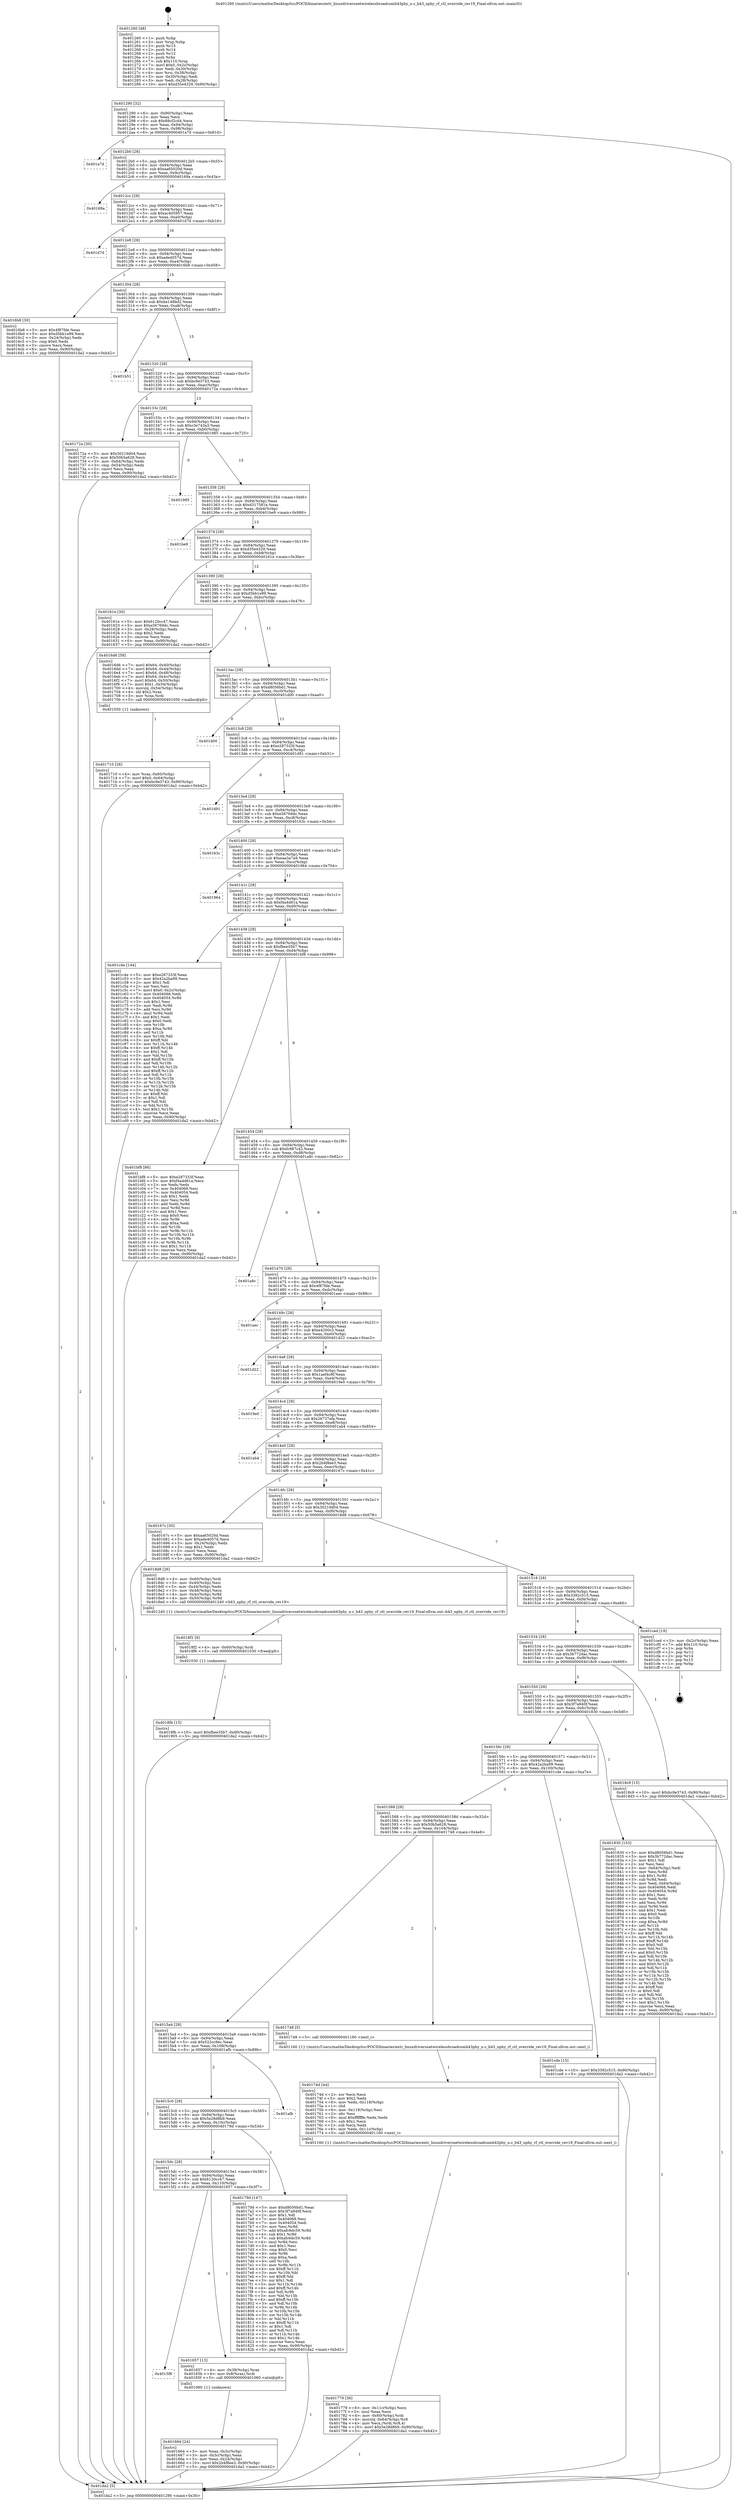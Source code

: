 digraph "0x401260" {
  label = "0x401260 (/mnt/c/Users/mathe/Desktop/tcc/POCII/binaries/extr_linuxdriversnetwirelessbroadcomb43phy_n.c_b43_nphy_rf_ctl_override_rev19_Final-ollvm.out::main(0))"
  labelloc = "t"
  node[shape=record]

  Entry [label="",width=0.3,height=0.3,shape=circle,fillcolor=black,style=filled]
  "0x401290" [label="{
     0x401290 [32]\l
     | [instrs]\l
     &nbsp;&nbsp;0x401290 \<+6\>: mov -0x90(%rbp),%eax\l
     &nbsp;&nbsp;0x401296 \<+2\>: mov %eax,%ecx\l
     &nbsp;&nbsp;0x401298 \<+6\>: sub $0x88cf2cd4,%ecx\l
     &nbsp;&nbsp;0x40129e \<+6\>: mov %eax,-0x94(%rbp)\l
     &nbsp;&nbsp;0x4012a4 \<+6\>: mov %ecx,-0x98(%rbp)\l
     &nbsp;&nbsp;0x4012aa \<+6\>: je 0000000000401a7d \<main+0x81d\>\l
  }"]
  "0x401a7d" [label="{
     0x401a7d\l
  }", style=dashed]
  "0x4012b0" [label="{
     0x4012b0 [28]\l
     | [instrs]\l
     &nbsp;&nbsp;0x4012b0 \<+5\>: jmp 00000000004012b5 \<main+0x55\>\l
     &nbsp;&nbsp;0x4012b5 \<+6\>: mov -0x94(%rbp),%eax\l
     &nbsp;&nbsp;0x4012bb \<+5\>: sub $0xaa65020d,%eax\l
     &nbsp;&nbsp;0x4012c0 \<+6\>: mov %eax,-0x9c(%rbp)\l
     &nbsp;&nbsp;0x4012c6 \<+6\>: je 000000000040169a \<main+0x43a\>\l
  }"]
  Exit [label="",width=0.3,height=0.3,shape=circle,fillcolor=black,style=filled,peripheries=2]
  "0x40169a" [label="{
     0x40169a\l
  }", style=dashed]
  "0x4012cc" [label="{
     0x4012cc [28]\l
     | [instrs]\l
     &nbsp;&nbsp;0x4012cc \<+5\>: jmp 00000000004012d1 \<main+0x71\>\l
     &nbsp;&nbsp;0x4012d1 \<+6\>: mov -0x94(%rbp),%eax\l
     &nbsp;&nbsp;0x4012d7 \<+5\>: sub $0xac405957,%eax\l
     &nbsp;&nbsp;0x4012dc \<+6\>: mov %eax,-0xa0(%rbp)\l
     &nbsp;&nbsp;0x4012e2 \<+6\>: je 0000000000401d7d \<main+0xb1d\>\l
  }"]
  "0x4018fb" [label="{
     0x4018fb [15]\l
     | [instrs]\l
     &nbsp;&nbsp;0x4018fb \<+10\>: movl $0xfbee35b7,-0x90(%rbp)\l
     &nbsp;&nbsp;0x401905 \<+5\>: jmp 0000000000401da2 \<main+0xb42\>\l
  }"]
  "0x401d7d" [label="{
     0x401d7d\l
  }", style=dashed]
  "0x4012e8" [label="{
     0x4012e8 [28]\l
     | [instrs]\l
     &nbsp;&nbsp;0x4012e8 \<+5\>: jmp 00000000004012ed \<main+0x8d\>\l
     &nbsp;&nbsp;0x4012ed \<+6\>: mov -0x94(%rbp),%eax\l
     &nbsp;&nbsp;0x4012f3 \<+5\>: sub $0xade4057d,%eax\l
     &nbsp;&nbsp;0x4012f8 \<+6\>: mov %eax,-0xa4(%rbp)\l
     &nbsp;&nbsp;0x4012fe \<+6\>: je 00000000004016b8 \<main+0x458\>\l
  }"]
  "0x4018f2" [label="{
     0x4018f2 [9]\l
     | [instrs]\l
     &nbsp;&nbsp;0x4018f2 \<+4\>: mov -0x60(%rbp),%rdi\l
     &nbsp;&nbsp;0x4018f6 \<+5\>: call 0000000000401030 \<free@plt\>\l
     | [calls]\l
     &nbsp;&nbsp;0x401030 \{1\} (unknown)\l
  }"]
  "0x4016b8" [label="{
     0x4016b8 [30]\l
     | [instrs]\l
     &nbsp;&nbsp;0x4016b8 \<+5\>: mov $0x4f87fde,%eax\l
     &nbsp;&nbsp;0x4016bd \<+5\>: mov $0xd5bb1e99,%ecx\l
     &nbsp;&nbsp;0x4016c2 \<+3\>: mov -0x24(%rbp),%edx\l
     &nbsp;&nbsp;0x4016c5 \<+3\>: cmp $0x0,%edx\l
     &nbsp;&nbsp;0x4016c8 \<+3\>: cmove %ecx,%eax\l
     &nbsp;&nbsp;0x4016cb \<+6\>: mov %eax,-0x90(%rbp)\l
     &nbsp;&nbsp;0x4016d1 \<+5\>: jmp 0000000000401da2 \<main+0xb42\>\l
  }"]
  "0x401304" [label="{
     0x401304 [28]\l
     | [instrs]\l
     &nbsp;&nbsp;0x401304 \<+5\>: jmp 0000000000401309 \<main+0xa9\>\l
     &nbsp;&nbsp;0x401309 \<+6\>: mov -0x94(%rbp),%eax\l
     &nbsp;&nbsp;0x40130f \<+5\>: sub $0xba148bd2,%eax\l
     &nbsp;&nbsp;0x401314 \<+6\>: mov %eax,-0xa8(%rbp)\l
     &nbsp;&nbsp;0x40131a \<+6\>: je 0000000000401b51 \<main+0x8f1\>\l
  }"]
  "0x401779" [label="{
     0x401779 [36]\l
     | [instrs]\l
     &nbsp;&nbsp;0x401779 \<+6\>: mov -0x11c(%rbp),%ecx\l
     &nbsp;&nbsp;0x40177f \<+3\>: imul %eax,%ecx\l
     &nbsp;&nbsp;0x401782 \<+4\>: mov -0x60(%rbp),%rdi\l
     &nbsp;&nbsp;0x401786 \<+4\>: movslq -0x64(%rbp),%r8\l
     &nbsp;&nbsp;0x40178a \<+4\>: mov %ecx,(%rdi,%r8,4)\l
     &nbsp;&nbsp;0x40178e \<+10\>: movl $0x5e28d8b9,-0x90(%rbp)\l
     &nbsp;&nbsp;0x401798 \<+5\>: jmp 0000000000401da2 \<main+0xb42\>\l
  }"]
  "0x401b51" [label="{
     0x401b51\l
  }", style=dashed]
  "0x401320" [label="{
     0x401320 [28]\l
     | [instrs]\l
     &nbsp;&nbsp;0x401320 \<+5\>: jmp 0000000000401325 \<main+0xc5\>\l
     &nbsp;&nbsp;0x401325 \<+6\>: mov -0x94(%rbp),%eax\l
     &nbsp;&nbsp;0x40132b \<+5\>: sub $0xbc9e3743,%eax\l
     &nbsp;&nbsp;0x401330 \<+6\>: mov %eax,-0xac(%rbp)\l
     &nbsp;&nbsp;0x401336 \<+6\>: je 000000000040172a \<main+0x4ca\>\l
  }"]
  "0x40174d" [label="{
     0x40174d [44]\l
     | [instrs]\l
     &nbsp;&nbsp;0x40174d \<+2\>: xor %ecx,%ecx\l
     &nbsp;&nbsp;0x40174f \<+5\>: mov $0x2,%edx\l
     &nbsp;&nbsp;0x401754 \<+6\>: mov %edx,-0x118(%rbp)\l
     &nbsp;&nbsp;0x40175a \<+1\>: cltd\l
     &nbsp;&nbsp;0x40175b \<+6\>: mov -0x118(%rbp),%esi\l
     &nbsp;&nbsp;0x401761 \<+2\>: idiv %esi\l
     &nbsp;&nbsp;0x401763 \<+6\>: imul $0xfffffffe,%edx,%edx\l
     &nbsp;&nbsp;0x401769 \<+3\>: sub $0x1,%ecx\l
     &nbsp;&nbsp;0x40176c \<+2\>: sub %ecx,%edx\l
     &nbsp;&nbsp;0x40176e \<+6\>: mov %edx,-0x11c(%rbp)\l
     &nbsp;&nbsp;0x401774 \<+5\>: call 0000000000401160 \<next_i\>\l
     | [calls]\l
     &nbsp;&nbsp;0x401160 \{1\} (/mnt/c/Users/mathe/Desktop/tcc/POCII/binaries/extr_linuxdriversnetwirelessbroadcomb43phy_n.c_b43_nphy_rf_ctl_override_rev19_Final-ollvm.out::next_i)\l
  }"]
  "0x40172a" [label="{
     0x40172a [30]\l
     | [instrs]\l
     &nbsp;&nbsp;0x40172a \<+5\>: mov $0x30219d04,%eax\l
     &nbsp;&nbsp;0x40172f \<+5\>: mov $0x50b5a628,%ecx\l
     &nbsp;&nbsp;0x401734 \<+3\>: mov -0x64(%rbp),%edx\l
     &nbsp;&nbsp;0x401737 \<+3\>: cmp -0x54(%rbp),%edx\l
     &nbsp;&nbsp;0x40173a \<+3\>: cmovl %ecx,%eax\l
     &nbsp;&nbsp;0x40173d \<+6\>: mov %eax,-0x90(%rbp)\l
     &nbsp;&nbsp;0x401743 \<+5\>: jmp 0000000000401da2 \<main+0xb42\>\l
  }"]
  "0x40133c" [label="{
     0x40133c [28]\l
     | [instrs]\l
     &nbsp;&nbsp;0x40133c \<+5\>: jmp 0000000000401341 \<main+0xe1\>\l
     &nbsp;&nbsp;0x401341 \<+6\>: mov -0x94(%rbp),%eax\l
     &nbsp;&nbsp;0x401347 \<+5\>: sub $0xc3e743a3,%eax\l
     &nbsp;&nbsp;0x40134c \<+6\>: mov %eax,-0xb0(%rbp)\l
     &nbsp;&nbsp;0x401352 \<+6\>: je 0000000000401985 \<main+0x725\>\l
  }"]
  "0x401710" [label="{
     0x401710 [26]\l
     | [instrs]\l
     &nbsp;&nbsp;0x401710 \<+4\>: mov %rax,-0x60(%rbp)\l
     &nbsp;&nbsp;0x401714 \<+7\>: movl $0x0,-0x64(%rbp)\l
     &nbsp;&nbsp;0x40171b \<+10\>: movl $0xbc9e3743,-0x90(%rbp)\l
     &nbsp;&nbsp;0x401725 \<+5\>: jmp 0000000000401da2 \<main+0xb42\>\l
  }"]
  "0x401985" [label="{
     0x401985\l
  }", style=dashed]
  "0x401358" [label="{
     0x401358 [28]\l
     | [instrs]\l
     &nbsp;&nbsp;0x401358 \<+5\>: jmp 000000000040135d \<main+0xfd\>\l
     &nbsp;&nbsp;0x40135d \<+6\>: mov -0x94(%rbp),%eax\l
     &nbsp;&nbsp;0x401363 \<+5\>: sub $0xd317581e,%eax\l
     &nbsp;&nbsp;0x401368 \<+6\>: mov %eax,-0xb4(%rbp)\l
     &nbsp;&nbsp;0x40136e \<+6\>: je 0000000000401be9 \<main+0x989\>\l
  }"]
  "0x401664" [label="{
     0x401664 [24]\l
     | [instrs]\l
     &nbsp;&nbsp;0x401664 \<+3\>: mov %eax,-0x3c(%rbp)\l
     &nbsp;&nbsp;0x401667 \<+3\>: mov -0x3c(%rbp),%eax\l
     &nbsp;&nbsp;0x40166a \<+3\>: mov %eax,-0x24(%rbp)\l
     &nbsp;&nbsp;0x40166d \<+10\>: movl $0x2b4f8ee3,-0x90(%rbp)\l
     &nbsp;&nbsp;0x401677 \<+5\>: jmp 0000000000401da2 \<main+0xb42\>\l
  }"]
  "0x401be9" [label="{
     0x401be9\l
  }", style=dashed]
  "0x401374" [label="{
     0x401374 [28]\l
     | [instrs]\l
     &nbsp;&nbsp;0x401374 \<+5\>: jmp 0000000000401379 \<main+0x119\>\l
     &nbsp;&nbsp;0x401379 \<+6\>: mov -0x94(%rbp),%eax\l
     &nbsp;&nbsp;0x40137f \<+5\>: sub $0xd35e4329,%eax\l
     &nbsp;&nbsp;0x401384 \<+6\>: mov %eax,-0xb8(%rbp)\l
     &nbsp;&nbsp;0x40138a \<+6\>: je 000000000040161e \<main+0x3be\>\l
  }"]
  "0x4015f8" [label="{
     0x4015f8\l
  }", style=dashed]
  "0x40161e" [label="{
     0x40161e [30]\l
     | [instrs]\l
     &nbsp;&nbsp;0x40161e \<+5\>: mov $0x6120cc47,%eax\l
     &nbsp;&nbsp;0x401623 \<+5\>: mov $0xe56769dc,%ecx\l
     &nbsp;&nbsp;0x401628 \<+3\>: mov -0x28(%rbp),%edx\l
     &nbsp;&nbsp;0x40162b \<+3\>: cmp $0x2,%edx\l
     &nbsp;&nbsp;0x40162e \<+3\>: cmovne %ecx,%eax\l
     &nbsp;&nbsp;0x401631 \<+6\>: mov %eax,-0x90(%rbp)\l
     &nbsp;&nbsp;0x401637 \<+5\>: jmp 0000000000401da2 \<main+0xb42\>\l
  }"]
  "0x401390" [label="{
     0x401390 [28]\l
     | [instrs]\l
     &nbsp;&nbsp;0x401390 \<+5\>: jmp 0000000000401395 \<main+0x135\>\l
     &nbsp;&nbsp;0x401395 \<+6\>: mov -0x94(%rbp),%eax\l
     &nbsp;&nbsp;0x40139b \<+5\>: sub $0xd5bb1e99,%eax\l
     &nbsp;&nbsp;0x4013a0 \<+6\>: mov %eax,-0xbc(%rbp)\l
     &nbsp;&nbsp;0x4013a6 \<+6\>: je 00000000004016d6 \<main+0x476\>\l
  }"]
  "0x401da2" [label="{
     0x401da2 [5]\l
     | [instrs]\l
     &nbsp;&nbsp;0x401da2 \<+5\>: jmp 0000000000401290 \<main+0x30\>\l
  }"]
  "0x401260" [label="{
     0x401260 [48]\l
     | [instrs]\l
     &nbsp;&nbsp;0x401260 \<+1\>: push %rbp\l
     &nbsp;&nbsp;0x401261 \<+3\>: mov %rsp,%rbp\l
     &nbsp;&nbsp;0x401264 \<+2\>: push %r15\l
     &nbsp;&nbsp;0x401266 \<+2\>: push %r14\l
     &nbsp;&nbsp;0x401268 \<+2\>: push %r12\l
     &nbsp;&nbsp;0x40126a \<+1\>: push %rbx\l
     &nbsp;&nbsp;0x40126b \<+7\>: sub $0x110,%rsp\l
     &nbsp;&nbsp;0x401272 \<+7\>: movl $0x0,-0x2c(%rbp)\l
     &nbsp;&nbsp;0x401279 \<+3\>: mov %edi,-0x30(%rbp)\l
     &nbsp;&nbsp;0x40127c \<+4\>: mov %rsi,-0x38(%rbp)\l
     &nbsp;&nbsp;0x401280 \<+3\>: mov -0x30(%rbp),%edi\l
     &nbsp;&nbsp;0x401283 \<+3\>: mov %edi,-0x28(%rbp)\l
     &nbsp;&nbsp;0x401286 \<+10\>: movl $0xd35e4329,-0x90(%rbp)\l
  }"]
  "0x401657" [label="{
     0x401657 [13]\l
     | [instrs]\l
     &nbsp;&nbsp;0x401657 \<+4\>: mov -0x38(%rbp),%rax\l
     &nbsp;&nbsp;0x40165b \<+4\>: mov 0x8(%rax),%rdi\l
     &nbsp;&nbsp;0x40165f \<+5\>: call 0000000000401060 \<atoi@plt\>\l
     | [calls]\l
     &nbsp;&nbsp;0x401060 \{1\} (unknown)\l
  }"]
  "0x4016d6" [label="{
     0x4016d6 [58]\l
     | [instrs]\l
     &nbsp;&nbsp;0x4016d6 \<+7\>: movl $0x64,-0x40(%rbp)\l
     &nbsp;&nbsp;0x4016dd \<+7\>: movl $0x64,-0x44(%rbp)\l
     &nbsp;&nbsp;0x4016e4 \<+7\>: movl $0x64,-0x48(%rbp)\l
     &nbsp;&nbsp;0x4016eb \<+7\>: movl $0x64,-0x4c(%rbp)\l
     &nbsp;&nbsp;0x4016f2 \<+7\>: movl $0x64,-0x50(%rbp)\l
     &nbsp;&nbsp;0x4016f9 \<+7\>: movl $0x1,-0x54(%rbp)\l
     &nbsp;&nbsp;0x401700 \<+4\>: movslq -0x54(%rbp),%rax\l
     &nbsp;&nbsp;0x401704 \<+4\>: shl $0x2,%rax\l
     &nbsp;&nbsp;0x401708 \<+3\>: mov %rax,%rdi\l
     &nbsp;&nbsp;0x40170b \<+5\>: call 0000000000401050 \<malloc@plt\>\l
     | [calls]\l
     &nbsp;&nbsp;0x401050 \{1\} (unknown)\l
  }"]
  "0x4013ac" [label="{
     0x4013ac [28]\l
     | [instrs]\l
     &nbsp;&nbsp;0x4013ac \<+5\>: jmp 00000000004013b1 \<main+0x151\>\l
     &nbsp;&nbsp;0x4013b1 \<+6\>: mov -0x94(%rbp),%eax\l
     &nbsp;&nbsp;0x4013b7 \<+5\>: sub $0xd8056bd1,%eax\l
     &nbsp;&nbsp;0x4013bc \<+6\>: mov %eax,-0xc0(%rbp)\l
     &nbsp;&nbsp;0x4013c2 \<+6\>: je 0000000000401d00 \<main+0xaa0\>\l
  }"]
  "0x4015dc" [label="{
     0x4015dc [28]\l
     | [instrs]\l
     &nbsp;&nbsp;0x4015dc \<+5\>: jmp 00000000004015e1 \<main+0x381\>\l
     &nbsp;&nbsp;0x4015e1 \<+6\>: mov -0x94(%rbp),%eax\l
     &nbsp;&nbsp;0x4015e7 \<+5\>: sub $0x6120cc47,%eax\l
     &nbsp;&nbsp;0x4015ec \<+6\>: mov %eax,-0x110(%rbp)\l
     &nbsp;&nbsp;0x4015f2 \<+6\>: je 0000000000401657 \<main+0x3f7\>\l
  }"]
  "0x401d00" [label="{
     0x401d00\l
  }", style=dashed]
  "0x4013c8" [label="{
     0x4013c8 [28]\l
     | [instrs]\l
     &nbsp;&nbsp;0x4013c8 \<+5\>: jmp 00000000004013cd \<main+0x16d\>\l
     &nbsp;&nbsp;0x4013cd \<+6\>: mov -0x94(%rbp),%eax\l
     &nbsp;&nbsp;0x4013d3 \<+5\>: sub $0xe287333f,%eax\l
     &nbsp;&nbsp;0x4013d8 \<+6\>: mov %eax,-0xc4(%rbp)\l
     &nbsp;&nbsp;0x4013de \<+6\>: je 0000000000401d91 \<main+0xb31\>\l
  }"]
  "0x40179d" [label="{
     0x40179d [147]\l
     | [instrs]\l
     &nbsp;&nbsp;0x40179d \<+5\>: mov $0xd8056bd1,%eax\l
     &nbsp;&nbsp;0x4017a2 \<+5\>: mov $0x3f7a940f,%ecx\l
     &nbsp;&nbsp;0x4017a7 \<+2\>: mov $0x1,%dl\l
     &nbsp;&nbsp;0x4017a9 \<+7\>: mov 0x404068,%esi\l
     &nbsp;&nbsp;0x4017b0 \<+7\>: mov 0x404054,%edi\l
     &nbsp;&nbsp;0x4017b7 \<+3\>: mov %esi,%r8d\l
     &nbsp;&nbsp;0x4017ba \<+7\>: add $0xafc6dc59,%r8d\l
     &nbsp;&nbsp;0x4017c1 \<+4\>: sub $0x1,%r8d\l
     &nbsp;&nbsp;0x4017c5 \<+7\>: sub $0xafc6dc59,%r8d\l
     &nbsp;&nbsp;0x4017cc \<+4\>: imul %r8d,%esi\l
     &nbsp;&nbsp;0x4017d0 \<+3\>: and $0x1,%esi\l
     &nbsp;&nbsp;0x4017d3 \<+3\>: cmp $0x0,%esi\l
     &nbsp;&nbsp;0x4017d6 \<+4\>: sete %r9b\l
     &nbsp;&nbsp;0x4017da \<+3\>: cmp $0xa,%edi\l
     &nbsp;&nbsp;0x4017dd \<+4\>: setl %r10b\l
     &nbsp;&nbsp;0x4017e1 \<+3\>: mov %r9b,%r11b\l
     &nbsp;&nbsp;0x4017e4 \<+4\>: xor $0xff,%r11b\l
     &nbsp;&nbsp;0x4017e8 \<+3\>: mov %r10b,%bl\l
     &nbsp;&nbsp;0x4017eb \<+3\>: xor $0xff,%bl\l
     &nbsp;&nbsp;0x4017ee \<+3\>: xor $0x1,%dl\l
     &nbsp;&nbsp;0x4017f1 \<+3\>: mov %r11b,%r14b\l
     &nbsp;&nbsp;0x4017f4 \<+4\>: and $0xff,%r14b\l
     &nbsp;&nbsp;0x4017f8 \<+3\>: and %dl,%r9b\l
     &nbsp;&nbsp;0x4017fb \<+3\>: mov %bl,%r15b\l
     &nbsp;&nbsp;0x4017fe \<+4\>: and $0xff,%r15b\l
     &nbsp;&nbsp;0x401802 \<+3\>: and %dl,%r10b\l
     &nbsp;&nbsp;0x401805 \<+3\>: or %r9b,%r14b\l
     &nbsp;&nbsp;0x401808 \<+3\>: or %r10b,%r15b\l
     &nbsp;&nbsp;0x40180b \<+3\>: xor %r15b,%r14b\l
     &nbsp;&nbsp;0x40180e \<+3\>: or %bl,%r11b\l
     &nbsp;&nbsp;0x401811 \<+4\>: xor $0xff,%r11b\l
     &nbsp;&nbsp;0x401815 \<+3\>: or $0x1,%dl\l
     &nbsp;&nbsp;0x401818 \<+3\>: and %dl,%r11b\l
     &nbsp;&nbsp;0x40181b \<+3\>: or %r11b,%r14b\l
     &nbsp;&nbsp;0x40181e \<+4\>: test $0x1,%r14b\l
     &nbsp;&nbsp;0x401822 \<+3\>: cmovne %ecx,%eax\l
     &nbsp;&nbsp;0x401825 \<+6\>: mov %eax,-0x90(%rbp)\l
     &nbsp;&nbsp;0x40182b \<+5\>: jmp 0000000000401da2 \<main+0xb42\>\l
  }"]
  "0x401d91" [label="{
     0x401d91\l
  }", style=dashed]
  "0x4013e4" [label="{
     0x4013e4 [28]\l
     | [instrs]\l
     &nbsp;&nbsp;0x4013e4 \<+5\>: jmp 00000000004013e9 \<main+0x189\>\l
     &nbsp;&nbsp;0x4013e9 \<+6\>: mov -0x94(%rbp),%eax\l
     &nbsp;&nbsp;0x4013ef \<+5\>: sub $0xe56769dc,%eax\l
     &nbsp;&nbsp;0x4013f4 \<+6\>: mov %eax,-0xc8(%rbp)\l
     &nbsp;&nbsp;0x4013fa \<+6\>: je 000000000040163c \<main+0x3dc\>\l
  }"]
  "0x4015c0" [label="{
     0x4015c0 [28]\l
     | [instrs]\l
     &nbsp;&nbsp;0x4015c0 \<+5\>: jmp 00000000004015c5 \<main+0x365\>\l
     &nbsp;&nbsp;0x4015c5 \<+6\>: mov -0x94(%rbp),%eax\l
     &nbsp;&nbsp;0x4015cb \<+5\>: sub $0x5e28d8b9,%eax\l
     &nbsp;&nbsp;0x4015d0 \<+6\>: mov %eax,-0x10c(%rbp)\l
     &nbsp;&nbsp;0x4015d6 \<+6\>: je 000000000040179d \<main+0x53d\>\l
  }"]
  "0x40163c" [label="{
     0x40163c\l
  }", style=dashed]
  "0x401400" [label="{
     0x401400 [28]\l
     | [instrs]\l
     &nbsp;&nbsp;0x401400 \<+5\>: jmp 0000000000401405 \<main+0x1a5\>\l
     &nbsp;&nbsp;0x401405 \<+6\>: mov -0x94(%rbp),%eax\l
     &nbsp;&nbsp;0x40140b \<+5\>: sub $0xeaa3a7a9,%eax\l
     &nbsp;&nbsp;0x401410 \<+6\>: mov %eax,-0xcc(%rbp)\l
     &nbsp;&nbsp;0x401416 \<+6\>: je 0000000000401964 \<main+0x704\>\l
  }"]
  "0x401afb" [label="{
     0x401afb\l
  }", style=dashed]
  "0x401964" [label="{
     0x401964\l
  }", style=dashed]
  "0x40141c" [label="{
     0x40141c [28]\l
     | [instrs]\l
     &nbsp;&nbsp;0x40141c \<+5\>: jmp 0000000000401421 \<main+0x1c1\>\l
     &nbsp;&nbsp;0x401421 \<+6\>: mov -0x94(%rbp),%eax\l
     &nbsp;&nbsp;0x401427 \<+5\>: sub $0xf4a4d61a,%eax\l
     &nbsp;&nbsp;0x40142c \<+6\>: mov %eax,-0xd0(%rbp)\l
     &nbsp;&nbsp;0x401432 \<+6\>: je 0000000000401c4e \<main+0x9ee\>\l
  }"]
  "0x4015a4" [label="{
     0x4015a4 [28]\l
     | [instrs]\l
     &nbsp;&nbsp;0x4015a4 \<+5\>: jmp 00000000004015a9 \<main+0x349\>\l
     &nbsp;&nbsp;0x4015a9 \<+6\>: mov -0x94(%rbp),%eax\l
     &nbsp;&nbsp;0x4015af \<+5\>: sub $0x522cc9ec,%eax\l
     &nbsp;&nbsp;0x4015b4 \<+6\>: mov %eax,-0x108(%rbp)\l
     &nbsp;&nbsp;0x4015ba \<+6\>: je 0000000000401afb \<main+0x89b\>\l
  }"]
  "0x401c4e" [label="{
     0x401c4e [144]\l
     | [instrs]\l
     &nbsp;&nbsp;0x401c4e \<+5\>: mov $0xe287333f,%eax\l
     &nbsp;&nbsp;0x401c53 \<+5\>: mov $0x42a2ba99,%ecx\l
     &nbsp;&nbsp;0x401c58 \<+2\>: mov $0x1,%dl\l
     &nbsp;&nbsp;0x401c5a \<+2\>: xor %esi,%esi\l
     &nbsp;&nbsp;0x401c5c \<+7\>: movl $0x0,-0x2c(%rbp)\l
     &nbsp;&nbsp;0x401c63 \<+7\>: mov 0x404068,%edi\l
     &nbsp;&nbsp;0x401c6a \<+8\>: mov 0x404054,%r8d\l
     &nbsp;&nbsp;0x401c72 \<+3\>: sub $0x1,%esi\l
     &nbsp;&nbsp;0x401c75 \<+3\>: mov %edi,%r9d\l
     &nbsp;&nbsp;0x401c78 \<+3\>: add %esi,%r9d\l
     &nbsp;&nbsp;0x401c7b \<+4\>: imul %r9d,%edi\l
     &nbsp;&nbsp;0x401c7f \<+3\>: and $0x1,%edi\l
     &nbsp;&nbsp;0x401c82 \<+3\>: cmp $0x0,%edi\l
     &nbsp;&nbsp;0x401c85 \<+4\>: sete %r10b\l
     &nbsp;&nbsp;0x401c89 \<+4\>: cmp $0xa,%r8d\l
     &nbsp;&nbsp;0x401c8d \<+4\>: setl %r11b\l
     &nbsp;&nbsp;0x401c91 \<+3\>: mov %r10b,%bl\l
     &nbsp;&nbsp;0x401c94 \<+3\>: xor $0xff,%bl\l
     &nbsp;&nbsp;0x401c97 \<+3\>: mov %r11b,%r14b\l
     &nbsp;&nbsp;0x401c9a \<+4\>: xor $0xff,%r14b\l
     &nbsp;&nbsp;0x401c9e \<+3\>: xor $0x1,%dl\l
     &nbsp;&nbsp;0x401ca1 \<+3\>: mov %bl,%r15b\l
     &nbsp;&nbsp;0x401ca4 \<+4\>: and $0xff,%r15b\l
     &nbsp;&nbsp;0x401ca8 \<+3\>: and %dl,%r10b\l
     &nbsp;&nbsp;0x401cab \<+3\>: mov %r14b,%r12b\l
     &nbsp;&nbsp;0x401cae \<+4\>: and $0xff,%r12b\l
     &nbsp;&nbsp;0x401cb2 \<+3\>: and %dl,%r11b\l
     &nbsp;&nbsp;0x401cb5 \<+3\>: or %r10b,%r15b\l
     &nbsp;&nbsp;0x401cb8 \<+3\>: or %r11b,%r12b\l
     &nbsp;&nbsp;0x401cbb \<+3\>: xor %r12b,%r15b\l
     &nbsp;&nbsp;0x401cbe \<+3\>: or %r14b,%bl\l
     &nbsp;&nbsp;0x401cc1 \<+3\>: xor $0xff,%bl\l
     &nbsp;&nbsp;0x401cc4 \<+3\>: or $0x1,%dl\l
     &nbsp;&nbsp;0x401cc7 \<+2\>: and %dl,%bl\l
     &nbsp;&nbsp;0x401cc9 \<+3\>: or %bl,%r15b\l
     &nbsp;&nbsp;0x401ccc \<+4\>: test $0x1,%r15b\l
     &nbsp;&nbsp;0x401cd0 \<+3\>: cmovne %ecx,%eax\l
     &nbsp;&nbsp;0x401cd3 \<+6\>: mov %eax,-0x90(%rbp)\l
     &nbsp;&nbsp;0x401cd9 \<+5\>: jmp 0000000000401da2 \<main+0xb42\>\l
  }"]
  "0x401438" [label="{
     0x401438 [28]\l
     | [instrs]\l
     &nbsp;&nbsp;0x401438 \<+5\>: jmp 000000000040143d \<main+0x1dd\>\l
     &nbsp;&nbsp;0x40143d \<+6\>: mov -0x94(%rbp),%eax\l
     &nbsp;&nbsp;0x401443 \<+5\>: sub $0xfbee35b7,%eax\l
     &nbsp;&nbsp;0x401448 \<+6\>: mov %eax,-0xd4(%rbp)\l
     &nbsp;&nbsp;0x40144e \<+6\>: je 0000000000401bf8 \<main+0x998\>\l
  }"]
  "0x401748" [label="{
     0x401748 [5]\l
     | [instrs]\l
     &nbsp;&nbsp;0x401748 \<+5\>: call 0000000000401160 \<next_i\>\l
     | [calls]\l
     &nbsp;&nbsp;0x401160 \{1\} (/mnt/c/Users/mathe/Desktop/tcc/POCII/binaries/extr_linuxdriversnetwirelessbroadcomb43phy_n.c_b43_nphy_rf_ctl_override_rev19_Final-ollvm.out::next_i)\l
  }"]
  "0x401bf8" [label="{
     0x401bf8 [86]\l
     | [instrs]\l
     &nbsp;&nbsp;0x401bf8 \<+5\>: mov $0xe287333f,%eax\l
     &nbsp;&nbsp;0x401bfd \<+5\>: mov $0xf4a4d61a,%ecx\l
     &nbsp;&nbsp;0x401c02 \<+2\>: xor %edx,%edx\l
     &nbsp;&nbsp;0x401c04 \<+7\>: mov 0x404068,%esi\l
     &nbsp;&nbsp;0x401c0b \<+7\>: mov 0x404054,%edi\l
     &nbsp;&nbsp;0x401c12 \<+3\>: sub $0x1,%edx\l
     &nbsp;&nbsp;0x401c15 \<+3\>: mov %esi,%r8d\l
     &nbsp;&nbsp;0x401c18 \<+3\>: add %edx,%r8d\l
     &nbsp;&nbsp;0x401c1b \<+4\>: imul %r8d,%esi\l
     &nbsp;&nbsp;0x401c1f \<+3\>: and $0x1,%esi\l
     &nbsp;&nbsp;0x401c22 \<+3\>: cmp $0x0,%esi\l
     &nbsp;&nbsp;0x401c25 \<+4\>: sete %r9b\l
     &nbsp;&nbsp;0x401c29 \<+3\>: cmp $0xa,%edi\l
     &nbsp;&nbsp;0x401c2c \<+4\>: setl %r10b\l
     &nbsp;&nbsp;0x401c30 \<+3\>: mov %r9b,%r11b\l
     &nbsp;&nbsp;0x401c33 \<+3\>: and %r10b,%r11b\l
     &nbsp;&nbsp;0x401c36 \<+3\>: xor %r10b,%r9b\l
     &nbsp;&nbsp;0x401c39 \<+3\>: or %r9b,%r11b\l
     &nbsp;&nbsp;0x401c3c \<+4\>: test $0x1,%r11b\l
     &nbsp;&nbsp;0x401c40 \<+3\>: cmovne %ecx,%eax\l
     &nbsp;&nbsp;0x401c43 \<+6\>: mov %eax,-0x90(%rbp)\l
     &nbsp;&nbsp;0x401c49 \<+5\>: jmp 0000000000401da2 \<main+0xb42\>\l
  }"]
  "0x401454" [label="{
     0x401454 [28]\l
     | [instrs]\l
     &nbsp;&nbsp;0x401454 \<+5\>: jmp 0000000000401459 \<main+0x1f9\>\l
     &nbsp;&nbsp;0x401459 \<+6\>: mov -0x94(%rbp),%eax\l
     &nbsp;&nbsp;0x40145f \<+5\>: sub $0xfc987c42,%eax\l
     &nbsp;&nbsp;0x401464 \<+6\>: mov %eax,-0xd8(%rbp)\l
     &nbsp;&nbsp;0x40146a \<+6\>: je 0000000000401a8c \<main+0x82c\>\l
  }"]
  "0x401588" [label="{
     0x401588 [28]\l
     | [instrs]\l
     &nbsp;&nbsp;0x401588 \<+5\>: jmp 000000000040158d \<main+0x32d\>\l
     &nbsp;&nbsp;0x40158d \<+6\>: mov -0x94(%rbp),%eax\l
     &nbsp;&nbsp;0x401593 \<+5\>: sub $0x50b5a628,%eax\l
     &nbsp;&nbsp;0x401598 \<+6\>: mov %eax,-0x104(%rbp)\l
     &nbsp;&nbsp;0x40159e \<+6\>: je 0000000000401748 \<main+0x4e8\>\l
  }"]
  "0x401a8c" [label="{
     0x401a8c\l
  }", style=dashed]
  "0x401470" [label="{
     0x401470 [28]\l
     | [instrs]\l
     &nbsp;&nbsp;0x401470 \<+5\>: jmp 0000000000401475 \<main+0x215\>\l
     &nbsp;&nbsp;0x401475 \<+6\>: mov -0x94(%rbp),%eax\l
     &nbsp;&nbsp;0x40147b \<+5\>: sub $0x4f87fde,%eax\l
     &nbsp;&nbsp;0x401480 \<+6\>: mov %eax,-0xdc(%rbp)\l
     &nbsp;&nbsp;0x401486 \<+6\>: je 0000000000401aec \<main+0x88c\>\l
  }"]
  "0x401cde" [label="{
     0x401cde [15]\l
     | [instrs]\l
     &nbsp;&nbsp;0x401cde \<+10\>: movl $0x3392c515,-0x90(%rbp)\l
     &nbsp;&nbsp;0x401ce8 \<+5\>: jmp 0000000000401da2 \<main+0xb42\>\l
  }"]
  "0x401aec" [label="{
     0x401aec\l
  }", style=dashed]
  "0x40148c" [label="{
     0x40148c [28]\l
     | [instrs]\l
     &nbsp;&nbsp;0x40148c \<+5\>: jmp 0000000000401491 \<main+0x231\>\l
     &nbsp;&nbsp;0x401491 \<+6\>: mov -0x94(%rbp),%eax\l
     &nbsp;&nbsp;0x401497 \<+5\>: sub $0xe4200c3,%eax\l
     &nbsp;&nbsp;0x40149c \<+6\>: mov %eax,-0xe0(%rbp)\l
     &nbsp;&nbsp;0x4014a2 \<+6\>: je 0000000000401d22 \<main+0xac2\>\l
  }"]
  "0x40156c" [label="{
     0x40156c [28]\l
     | [instrs]\l
     &nbsp;&nbsp;0x40156c \<+5\>: jmp 0000000000401571 \<main+0x311\>\l
     &nbsp;&nbsp;0x401571 \<+6\>: mov -0x94(%rbp),%eax\l
     &nbsp;&nbsp;0x401577 \<+5\>: sub $0x42a2ba99,%eax\l
     &nbsp;&nbsp;0x40157c \<+6\>: mov %eax,-0x100(%rbp)\l
     &nbsp;&nbsp;0x401582 \<+6\>: je 0000000000401cde \<main+0xa7e\>\l
  }"]
  "0x401d22" [label="{
     0x401d22\l
  }", style=dashed]
  "0x4014a8" [label="{
     0x4014a8 [28]\l
     | [instrs]\l
     &nbsp;&nbsp;0x4014a8 \<+5\>: jmp 00000000004014ad \<main+0x24d\>\l
     &nbsp;&nbsp;0x4014ad \<+6\>: mov -0x94(%rbp),%eax\l
     &nbsp;&nbsp;0x4014b3 \<+5\>: sub $0x1aef4c9f,%eax\l
     &nbsp;&nbsp;0x4014b8 \<+6\>: mov %eax,-0xe4(%rbp)\l
     &nbsp;&nbsp;0x4014be \<+6\>: je 00000000004019e0 \<main+0x780\>\l
  }"]
  "0x401830" [label="{
     0x401830 [153]\l
     | [instrs]\l
     &nbsp;&nbsp;0x401830 \<+5\>: mov $0xd8056bd1,%eax\l
     &nbsp;&nbsp;0x401835 \<+5\>: mov $0x3b772dac,%ecx\l
     &nbsp;&nbsp;0x40183a \<+2\>: mov $0x1,%dl\l
     &nbsp;&nbsp;0x40183c \<+2\>: xor %esi,%esi\l
     &nbsp;&nbsp;0x40183e \<+3\>: mov -0x64(%rbp),%edi\l
     &nbsp;&nbsp;0x401841 \<+3\>: mov %esi,%r8d\l
     &nbsp;&nbsp;0x401844 \<+4\>: sub $0x1,%r8d\l
     &nbsp;&nbsp;0x401848 \<+3\>: sub %r8d,%edi\l
     &nbsp;&nbsp;0x40184b \<+3\>: mov %edi,-0x64(%rbp)\l
     &nbsp;&nbsp;0x40184e \<+7\>: mov 0x404068,%edi\l
     &nbsp;&nbsp;0x401855 \<+8\>: mov 0x404054,%r8d\l
     &nbsp;&nbsp;0x40185d \<+3\>: sub $0x1,%esi\l
     &nbsp;&nbsp;0x401860 \<+3\>: mov %edi,%r9d\l
     &nbsp;&nbsp;0x401863 \<+3\>: add %esi,%r9d\l
     &nbsp;&nbsp;0x401866 \<+4\>: imul %r9d,%edi\l
     &nbsp;&nbsp;0x40186a \<+3\>: and $0x1,%edi\l
     &nbsp;&nbsp;0x40186d \<+3\>: cmp $0x0,%edi\l
     &nbsp;&nbsp;0x401870 \<+4\>: sete %r10b\l
     &nbsp;&nbsp;0x401874 \<+4\>: cmp $0xa,%r8d\l
     &nbsp;&nbsp;0x401878 \<+4\>: setl %r11b\l
     &nbsp;&nbsp;0x40187c \<+3\>: mov %r10b,%bl\l
     &nbsp;&nbsp;0x40187f \<+3\>: xor $0xff,%bl\l
     &nbsp;&nbsp;0x401882 \<+3\>: mov %r11b,%r14b\l
     &nbsp;&nbsp;0x401885 \<+4\>: xor $0xff,%r14b\l
     &nbsp;&nbsp;0x401889 \<+3\>: xor $0x0,%dl\l
     &nbsp;&nbsp;0x40188c \<+3\>: mov %bl,%r15b\l
     &nbsp;&nbsp;0x40188f \<+4\>: and $0x0,%r15b\l
     &nbsp;&nbsp;0x401893 \<+3\>: and %dl,%r10b\l
     &nbsp;&nbsp;0x401896 \<+3\>: mov %r14b,%r12b\l
     &nbsp;&nbsp;0x401899 \<+4\>: and $0x0,%r12b\l
     &nbsp;&nbsp;0x40189d \<+3\>: and %dl,%r11b\l
     &nbsp;&nbsp;0x4018a0 \<+3\>: or %r10b,%r15b\l
     &nbsp;&nbsp;0x4018a3 \<+3\>: or %r11b,%r12b\l
     &nbsp;&nbsp;0x4018a6 \<+3\>: xor %r12b,%r15b\l
     &nbsp;&nbsp;0x4018a9 \<+3\>: or %r14b,%bl\l
     &nbsp;&nbsp;0x4018ac \<+3\>: xor $0xff,%bl\l
     &nbsp;&nbsp;0x4018af \<+3\>: or $0x0,%dl\l
     &nbsp;&nbsp;0x4018b2 \<+2\>: and %dl,%bl\l
     &nbsp;&nbsp;0x4018b4 \<+3\>: or %bl,%r15b\l
     &nbsp;&nbsp;0x4018b7 \<+4\>: test $0x1,%r15b\l
     &nbsp;&nbsp;0x4018bb \<+3\>: cmovne %ecx,%eax\l
     &nbsp;&nbsp;0x4018be \<+6\>: mov %eax,-0x90(%rbp)\l
     &nbsp;&nbsp;0x4018c4 \<+5\>: jmp 0000000000401da2 \<main+0xb42\>\l
  }"]
  "0x4019e0" [label="{
     0x4019e0\l
  }", style=dashed]
  "0x4014c4" [label="{
     0x4014c4 [28]\l
     | [instrs]\l
     &nbsp;&nbsp;0x4014c4 \<+5\>: jmp 00000000004014c9 \<main+0x269\>\l
     &nbsp;&nbsp;0x4014c9 \<+6\>: mov -0x94(%rbp),%eax\l
     &nbsp;&nbsp;0x4014cf \<+5\>: sub $0x26737efa,%eax\l
     &nbsp;&nbsp;0x4014d4 \<+6\>: mov %eax,-0xe8(%rbp)\l
     &nbsp;&nbsp;0x4014da \<+6\>: je 0000000000401ab4 \<main+0x854\>\l
  }"]
  "0x401550" [label="{
     0x401550 [28]\l
     | [instrs]\l
     &nbsp;&nbsp;0x401550 \<+5\>: jmp 0000000000401555 \<main+0x2f5\>\l
     &nbsp;&nbsp;0x401555 \<+6\>: mov -0x94(%rbp),%eax\l
     &nbsp;&nbsp;0x40155b \<+5\>: sub $0x3f7a940f,%eax\l
     &nbsp;&nbsp;0x401560 \<+6\>: mov %eax,-0xfc(%rbp)\l
     &nbsp;&nbsp;0x401566 \<+6\>: je 0000000000401830 \<main+0x5d0\>\l
  }"]
  "0x401ab4" [label="{
     0x401ab4\l
  }", style=dashed]
  "0x4014e0" [label="{
     0x4014e0 [28]\l
     | [instrs]\l
     &nbsp;&nbsp;0x4014e0 \<+5\>: jmp 00000000004014e5 \<main+0x285\>\l
     &nbsp;&nbsp;0x4014e5 \<+6\>: mov -0x94(%rbp),%eax\l
     &nbsp;&nbsp;0x4014eb \<+5\>: sub $0x2b4f8ee3,%eax\l
     &nbsp;&nbsp;0x4014f0 \<+6\>: mov %eax,-0xec(%rbp)\l
     &nbsp;&nbsp;0x4014f6 \<+6\>: je 000000000040167c \<main+0x41c\>\l
  }"]
  "0x4018c9" [label="{
     0x4018c9 [15]\l
     | [instrs]\l
     &nbsp;&nbsp;0x4018c9 \<+10\>: movl $0xbc9e3743,-0x90(%rbp)\l
     &nbsp;&nbsp;0x4018d3 \<+5\>: jmp 0000000000401da2 \<main+0xb42\>\l
  }"]
  "0x40167c" [label="{
     0x40167c [30]\l
     | [instrs]\l
     &nbsp;&nbsp;0x40167c \<+5\>: mov $0xaa65020d,%eax\l
     &nbsp;&nbsp;0x401681 \<+5\>: mov $0xade4057d,%ecx\l
     &nbsp;&nbsp;0x401686 \<+3\>: mov -0x24(%rbp),%edx\l
     &nbsp;&nbsp;0x401689 \<+3\>: cmp $0x1,%edx\l
     &nbsp;&nbsp;0x40168c \<+3\>: cmovl %ecx,%eax\l
     &nbsp;&nbsp;0x40168f \<+6\>: mov %eax,-0x90(%rbp)\l
     &nbsp;&nbsp;0x401695 \<+5\>: jmp 0000000000401da2 \<main+0xb42\>\l
  }"]
  "0x4014fc" [label="{
     0x4014fc [28]\l
     | [instrs]\l
     &nbsp;&nbsp;0x4014fc \<+5\>: jmp 0000000000401501 \<main+0x2a1\>\l
     &nbsp;&nbsp;0x401501 \<+6\>: mov -0x94(%rbp),%eax\l
     &nbsp;&nbsp;0x401507 \<+5\>: sub $0x30219d04,%eax\l
     &nbsp;&nbsp;0x40150c \<+6\>: mov %eax,-0xf0(%rbp)\l
     &nbsp;&nbsp;0x401512 \<+6\>: je 00000000004018d8 \<main+0x678\>\l
  }"]
  "0x401534" [label="{
     0x401534 [28]\l
     | [instrs]\l
     &nbsp;&nbsp;0x401534 \<+5\>: jmp 0000000000401539 \<main+0x2d9\>\l
     &nbsp;&nbsp;0x401539 \<+6\>: mov -0x94(%rbp),%eax\l
     &nbsp;&nbsp;0x40153f \<+5\>: sub $0x3b772dac,%eax\l
     &nbsp;&nbsp;0x401544 \<+6\>: mov %eax,-0xf8(%rbp)\l
     &nbsp;&nbsp;0x40154a \<+6\>: je 00000000004018c9 \<main+0x669\>\l
  }"]
  "0x4018d8" [label="{
     0x4018d8 [26]\l
     | [instrs]\l
     &nbsp;&nbsp;0x4018d8 \<+4\>: mov -0x60(%rbp),%rdi\l
     &nbsp;&nbsp;0x4018dc \<+3\>: mov -0x40(%rbp),%esi\l
     &nbsp;&nbsp;0x4018df \<+3\>: mov -0x44(%rbp),%edx\l
     &nbsp;&nbsp;0x4018e2 \<+3\>: mov -0x48(%rbp),%ecx\l
     &nbsp;&nbsp;0x4018e5 \<+4\>: mov -0x4c(%rbp),%r8d\l
     &nbsp;&nbsp;0x4018e9 \<+4\>: mov -0x50(%rbp),%r9d\l
     &nbsp;&nbsp;0x4018ed \<+5\>: call 0000000000401240 \<b43_nphy_rf_ctl_override_rev19\>\l
     | [calls]\l
     &nbsp;&nbsp;0x401240 \{1\} (/mnt/c/Users/mathe/Desktop/tcc/POCII/binaries/extr_linuxdriversnetwirelessbroadcomb43phy_n.c_b43_nphy_rf_ctl_override_rev19_Final-ollvm.out::b43_nphy_rf_ctl_override_rev19)\l
  }"]
  "0x401518" [label="{
     0x401518 [28]\l
     | [instrs]\l
     &nbsp;&nbsp;0x401518 \<+5\>: jmp 000000000040151d \<main+0x2bd\>\l
     &nbsp;&nbsp;0x40151d \<+6\>: mov -0x94(%rbp),%eax\l
     &nbsp;&nbsp;0x401523 \<+5\>: sub $0x3392c515,%eax\l
     &nbsp;&nbsp;0x401528 \<+6\>: mov %eax,-0xf4(%rbp)\l
     &nbsp;&nbsp;0x40152e \<+6\>: je 0000000000401ced \<main+0xa8d\>\l
  }"]
  "0x401ced" [label="{
     0x401ced [19]\l
     | [instrs]\l
     &nbsp;&nbsp;0x401ced \<+3\>: mov -0x2c(%rbp),%eax\l
     &nbsp;&nbsp;0x401cf0 \<+7\>: add $0x110,%rsp\l
     &nbsp;&nbsp;0x401cf7 \<+1\>: pop %rbx\l
     &nbsp;&nbsp;0x401cf8 \<+2\>: pop %r12\l
     &nbsp;&nbsp;0x401cfa \<+2\>: pop %r14\l
     &nbsp;&nbsp;0x401cfc \<+2\>: pop %r15\l
     &nbsp;&nbsp;0x401cfe \<+1\>: pop %rbp\l
     &nbsp;&nbsp;0x401cff \<+1\>: ret\l
  }"]
  Entry -> "0x401260" [label=" 1"]
  "0x401290" -> "0x401a7d" [label=" 0"]
  "0x401290" -> "0x4012b0" [label=" 16"]
  "0x401ced" -> Exit [label=" 1"]
  "0x4012b0" -> "0x40169a" [label=" 0"]
  "0x4012b0" -> "0x4012cc" [label=" 16"]
  "0x401cde" -> "0x401da2" [label=" 1"]
  "0x4012cc" -> "0x401d7d" [label=" 0"]
  "0x4012cc" -> "0x4012e8" [label=" 16"]
  "0x401c4e" -> "0x401da2" [label=" 1"]
  "0x4012e8" -> "0x4016b8" [label=" 1"]
  "0x4012e8" -> "0x401304" [label=" 15"]
  "0x401bf8" -> "0x401da2" [label=" 1"]
  "0x401304" -> "0x401b51" [label=" 0"]
  "0x401304" -> "0x401320" [label=" 15"]
  "0x4018fb" -> "0x401da2" [label=" 1"]
  "0x401320" -> "0x40172a" [label=" 2"]
  "0x401320" -> "0x40133c" [label=" 13"]
  "0x4018f2" -> "0x4018fb" [label=" 1"]
  "0x40133c" -> "0x401985" [label=" 0"]
  "0x40133c" -> "0x401358" [label=" 13"]
  "0x4018d8" -> "0x4018f2" [label=" 1"]
  "0x401358" -> "0x401be9" [label=" 0"]
  "0x401358" -> "0x401374" [label=" 13"]
  "0x4018c9" -> "0x401da2" [label=" 1"]
  "0x401374" -> "0x40161e" [label=" 1"]
  "0x401374" -> "0x401390" [label=" 12"]
  "0x40161e" -> "0x401da2" [label=" 1"]
  "0x401260" -> "0x401290" [label=" 1"]
  "0x401da2" -> "0x401290" [label=" 15"]
  "0x401830" -> "0x401da2" [label=" 1"]
  "0x401390" -> "0x4016d6" [label=" 1"]
  "0x401390" -> "0x4013ac" [label=" 11"]
  "0x40179d" -> "0x401da2" [label=" 1"]
  "0x4013ac" -> "0x401d00" [label=" 0"]
  "0x4013ac" -> "0x4013c8" [label=" 11"]
  "0x40174d" -> "0x401779" [label=" 1"]
  "0x4013c8" -> "0x401d91" [label=" 0"]
  "0x4013c8" -> "0x4013e4" [label=" 11"]
  "0x401748" -> "0x40174d" [label=" 1"]
  "0x4013e4" -> "0x40163c" [label=" 0"]
  "0x4013e4" -> "0x401400" [label=" 11"]
  "0x401710" -> "0x401da2" [label=" 1"]
  "0x401400" -> "0x401964" [label=" 0"]
  "0x401400" -> "0x40141c" [label=" 11"]
  "0x4016d6" -> "0x401710" [label=" 1"]
  "0x40141c" -> "0x401c4e" [label=" 1"]
  "0x40141c" -> "0x401438" [label=" 10"]
  "0x40167c" -> "0x401da2" [label=" 1"]
  "0x401438" -> "0x401bf8" [label=" 1"]
  "0x401438" -> "0x401454" [label=" 9"]
  "0x401664" -> "0x401da2" [label=" 1"]
  "0x401454" -> "0x401a8c" [label=" 0"]
  "0x401454" -> "0x401470" [label=" 9"]
  "0x4015dc" -> "0x4015f8" [label=" 0"]
  "0x401470" -> "0x401aec" [label=" 0"]
  "0x401470" -> "0x40148c" [label=" 9"]
  "0x4015dc" -> "0x401657" [label=" 1"]
  "0x40148c" -> "0x401d22" [label=" 0"]
  "0x40148c" -> "0x4014a8" [label=" 9"]
  "0x4015c0" -> "0x4015dc" [label=" 1"]
  "0x4014a8" -> "0x4019e0" [label=" 0"]
  "0x4014a8" -> "0x4014c4" [label=" 9"]
  "0x4015c0" -> "0x40179d" [label=" 1"]
  "0x4014c4" -> "0x401ab4" [label=" 0"]
  "0x4014c4" -> "0x4014e0" [label=" 9"]
  "0x4015a4" -> "0x4015c0" [label=" 2"]
  "0x4014e0" -> "0x40167c" [label=" 1"]
  "0x4014e0" -> "0x4014fc" [label=" 8"]
  "0x4015a4" -> "0x401afb" [label=" 0"]
  "0x4014fc" -> "0x4018d8" [label=" 1"]
  "0x4014fc" -> "0x401518" [label=" 7"]
  "0x401588" -> "0x4015a4" [label=" 2"]
  "0x401518" -> "0x401ced" [label=" 1"]
  "0x401518" -> "0x401534" [label=" 6"]
  "0x4016b8" -> "0x401da2" [label=" 1"]
  "0x401534" -> "0x4018c9" [label=" 1"]
  "0x401534" -> "0x401550" [label=" 5"]
  "0x40172a" -> "0x401da2" [label=" 2"]
  "0x401550" -> "0x401830" [label=" 1"]
  "0x401550" -> "0x40156c" [label=" 4"]
  "0x401779" -> "0x401da2" [label=" 1"]
  "0x40156c" -> "0x401cde" [label=" 1"]
  "0x40156c" -> "0x401588" [label=" 3"]
  "0x401657" -> "0x401664" [label=" 1"]
  "0x401588" -> "0x401748" [label=" 1"]
}
